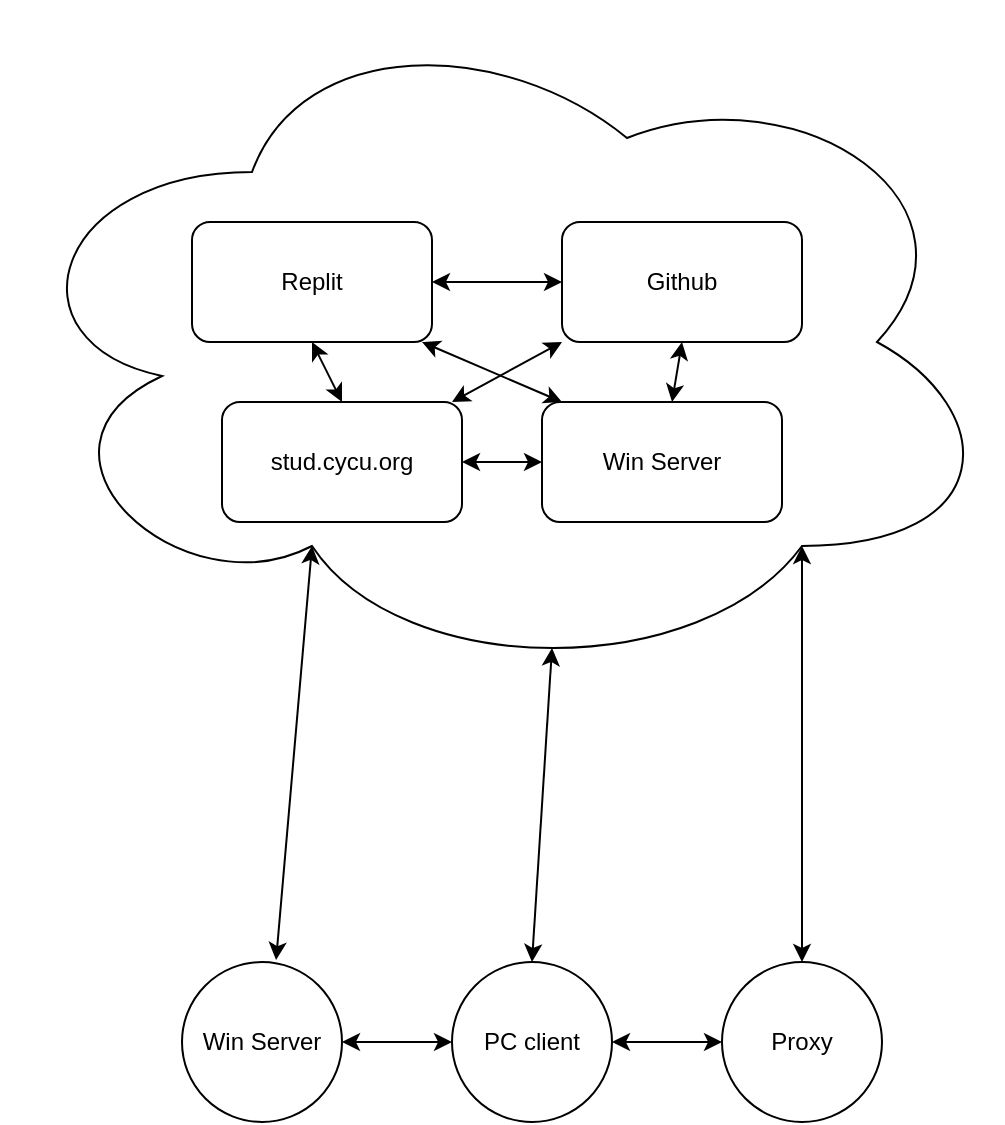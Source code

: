 <mxfile version="20.4.0"><diagram id="OFz5pvjaaWZt1KH9tZZC" name="Page-1"><mxGraphModel dx="1155" dy="579" grid="1" gridSize="10" guides="1" tooltips="1" connect="1" arrows="1" fold="1" page="1" pageScale="1" pageWidth="850" pageHeight="1100" math="0" shadow="0"><root><mxCell id="0"/><mxCell id="1" parent="0"/><mxCell id="cXfIVfG29VaYAVsbNLcQ-1" value="" style="ellipse;shape=cloud;whiteSpace=wrap;html=1;" vertex="1" parent="1"><mxGeometry x="170" width="500" height="340" as="geometry"/></mxCell><mxCell id="cXfIVfG29VaYAVsbNLcQ-2" value="Proxy" style="ellipse;whiteSpace=wrap;html=1;aspect=fixed;" vertex="1" parent="1"><mxGeometry x="530" y="480" width="80" height="80" as="geometry"/></mxCell><mxCell id="cXfIVfG29VaYAVsbNLcQ-3" value="Replit" style="rounded=1;whiteSpace=wrap;html=1;" vertex="1" parent="1"><mxGeometry x="265" y="110" width="120" height="60" as="geometry"/></mxCell><mxCell id="cXfIVfG29VaYAVsbNLcQ-4" value="Github" style="rounded=1;whiteSpace=wrap;html=1;" vertex="1" parent="1"><mxGeometry x="450" y="110" width="120" height="60" as="geometry"/></mxCell><mxCell id="cXfIVfG29VaYAVsbNLcQ-5" value="Win Server" style="rounded=1;whiteSpace=wrap;html=1;" vertex="1" parent="1"><mxGeometry x="440" y="200" width="120" height="60" as="geometry"/></mxCell><mxCell id="cXfIVfG29VaYAVsbNLcQ-6" value="stud.cycu.org" style="rounded=1;whiteSpace=wrap;html=1;" vertex="1" parent="1"><mxGeometry x="280" y="200" width="120" height="60" as="geometry"/></mxCell><mxCell id="cXfIVfG29VaYAVsbNLcQ-7" value="PC client" style="ellipse;whiteSpace=wrap;html=1;aspect=fixed;" vertex="1" parent="1"><mxGeometry x="395" y="480" width="80" height="80" as="geometry"/></mxCell><mxCell id="cXfIVfG29VaYAVsbNLcQ-8" value="Win Server" style="ellipse;whiteSpace=wrap;html=1;aspect=fixed;" vertex="1" parent="1"><mxGeometry x="260" y="480" width="80" height="80" as="geometry"/></mxCell><mxCell id="cXfIVfG29VaYAVsbNLcQ-9" value="" style="endArrow=classic;startArrow=classic;html=1;rounded=0;exitX=0.5;exitY=0;exitDx=0;exitDy=0;entryX=0.55;entryY=0.95;entryDx=0;entryDy=0;entryPerimeter=0;" edge="1" parent="1" source="cXfIVfG29VaYAVsbNLcQ-7" target="cXfIVfG29VaYAVsbNLcQ-1"><mxGeometry width="50" height="50" relative="1" as="geometry"><mxPoint x="400" y="320" as="sourcePoint"/><mxPoint x="450" y="270" as="targetPoint"/></mxGeometry></mxCell><mxCell id="cXfIVfG29VaYAVsbNLcQ-10" value="" style="endArrow=classic;startArrow=classic;html=1;rounded=0;exitX=1;exitY=0.5;exitDx=0;exitDy=0;entryX=0;entryY=0.5;entryDx=0;entryDy=0;" edge="1" parent="1" source="cXfIVfG29VaYAVsbNLcQ-8" target="cXfIVfG29VaYAVsbNLcQ-7"><mxGeometry width="50" height="50" relative="1" as="geometry"><mxPoint x="400" y="320" as="sourcePoint"/><mxPoint x="450" y="270" as="targetPoint"/></mxGeometry></mxCell><mxCell id="cXfIVfG29VaYAVsbNLcQ-11" value="" style="endArrow=classic;startArrow=classic;html=1;rounded=0;entryX=0;entryY=0.5;entryDx=0;entryDy=0;exitX=1;exitY=0.5;exitDx=0;exitDy=0;" edge="1" parent="1" source="cXfIVfG29VaYAVsbNLcQ-7" target="cXfIVfG29VaYAVsbNLcQ-2"><mxGeometry width="50" height="50" relative="1" as="geometry"><mxPoint x="400" y="320" as="sourcePoint"/><mxPoint x="450" y="270" as="targetPoint"/></mxGeometry></mxCell><mxCell id="cXfIVfG29VaYAVsbNLcQ-12" value="" style="endArrow=classic;startArrow=classic;html=1;rounded=0;exitX=0.588;exitY=-0.012;exitDx=0;exitDy=0;exitPerimeter=0;entryX=0.31;entryY=0.8;entryDx=0;entryDy=0;entryPerimeter=0;" edge="1" parent="1" source="cXfIVfG29VaYAVsbNLcQ-8" target="cXfIVfG29VaYAVsbNLcQ-1"><mxGeometry width="50" height="50" relative="1" as="geometry"><mxPoint x="400" y="320" as="sourcePoint"/><mxPoint x="450" y="270" as="targetPoint"/></mxGeometry></mxCell><mxCell id="cXfIVfG29VaYAVsbNLcQ-13" value="" style="endArrow=classic;startArrow=classic;html=1;rounded=0;entryX=0.5;entryY=0;entryDx=0;entryDy=0;exitX=0.8;exitY=0.8;exitDx=0;exitDy=0;exitPerimeter=0;" edge="1" parent="1" source="cXfIVfG29VaYAVsbNLcQ-1" target="cXfIVfG29VaYAVsbNLcQ-2"><mxGeometry width="50" height="50" relative="1" as="geometry"><mxPoint x="400" y="320" as="sourcePoint"/><mxPoint x="450" y="270" as="targetPoint"/></mxGeometry></mxCell><mxCell id="cXfIVfG29VaYAVsbNLcQ-14" value="" style="endArrow=classic;startArrow=classic;html=1;rounded=0;entryX=0;entryY=0.5;entryDx=0;entryDy=0;exitX=1;exitY=0.5;exitDx=0;exitDy=0;" edge="1" parent="1" source="cXfIVfG29VaYAVsbNLcQ-3" target="cXfIVfG29VaYAVsbNLcQ-4"><mxGeometry width="50" height="50" relative="1" as="geometry"><mxPoint x="400" y="320" as="sourcePoint"/><mxPoint x="450" y="270" as="targetPoint"/></mxGeometry></mxCell><mxCell id="cXfIVfG29VaYAVsbNLcQ-15" value="" style="endArrow=classic;startArrow=classic;html=1;rounded=0;exitX=1;exitY=0.5;exitDx=0;exitDy=0;entryX=0;entryY=0.5;entryDx=0;entryDy=0;" edge="1" parent="1" source="cXfIVfG29VaYAVsbNLcQ-6" target="cXfIVfG29VaYAVsbNLcQ-5"><mxGeometry width="50" height="50" relative="1" as="geometry"><mxPoint x="400" y="320" as="sourcePoint"/><mxPoint x="450" y="270" as="targetPoint"/></mxGeometry></mxCell><mxCell id="cXfIVfG29VaYAVsbNLcQ-16" value="" style="endArrow=classic;startArrow=classic;html=1;rounded=0;exitX=0.5;exitY=1;exitDx=0;exitDy=0;entryX=0.5;entryY=0;entryDx=0;entryDy=0;" edge="1" parent="1" source="cXfIVfG29VaYAVsbNLcQ-3" target="cXfIVfG29VaYAVsbNLcQ-6"><mxGeometry width="50" height="50" relative="1" as="geometry"><mxPoint x="400" y="320" as="sourcePoint"/><mxPoint x="450" y="270" as="targetPoint"/></mxGeometry></mxCell><mxCell id="cXfIVfG29VaYAVsbNLcQ-17" value="" style="endArrow=classic;startArrow=classic;html=1;rounded=0;entryX=0.5;entryY=1;entryDx=0;entryDy=0;" edge="1" parent="1" source="cXfIVfG29VaYAVsbNLcQ-5" target="cXfIVfG29VaYAVsbNLcQ-4"><mxGeometry width="50" height="50" relative="1" as="geometry"><mxPoint x="400" y="320" as="sourcePoint"/><mxPoint x="410" y="230" as="targetPoint"/></mxGeometry></mxCell><mxCell id="cXfIVfG29VaYAVsbNLcQ-18" value="" style="endArrow=classic;startArrow=classic;html=1;rounded=0;" edge="1" parent="1"><mxGeometry width="50" height="50" relative="1" as="geometry"><mxPoint x="380" y="170" as="sourcePoint"/><mxPoint x="450" y="200" as="targetPoint"/></mxGeometry></mxCell><mxCell id="cXfIVfG29VaYAVsbNLcQ-19" value="" style="endArrow=classic;startArrow=classic;html=1;rounded=0;entryX=0;entryY=1;entryDx=0;entryDy=0;" edge="1" parent="1" source="cXfIVfG29VaYAVsbNLcQ-6" target="cXfIVfG29VaYAVsbNLcQ-4"><mxGeometry width="50" height="50" relative="1" as="geometry"><mxPoint x="400" y="320" as="sourcePoint"/><mxPoint x="450" y="270" as="targetPoint"/></mxGeometry></mxCell></root></mxGraphModel></diagram></mxfile>